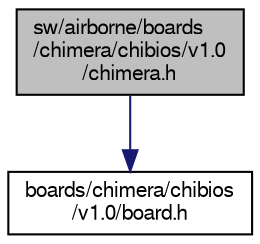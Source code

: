 digraph "sw/airborne/boards/chimera/chibios/v1.0/chimera.h"
{
  edge [fontname="FreeSans",fontsize="10",labelfontname="FreeSans",labelfontsize="10"];
  node [fontname="FreeSans",fontsize="10",shape=record];
  Node1 [label="sw/airborne/boards\l/chimera/chibios/v1.0\l/chimera.h",height=0.2,width=0.4,color="black", fillcolor="grey75", style="filled", fontcolor="black"];
  Node1 -> Node2 [color="midnightblue",fontsize="10",style="solid",fontname="FreeSans"];
  Node2 [label="boards/chimera/chibios\l/v1.0/board.h",height=0.2,width=0.4,color="black", fillcolor="white", style="filled",URL="$chimera_2chibios_2v1_80_2board_8h.html"];
}
